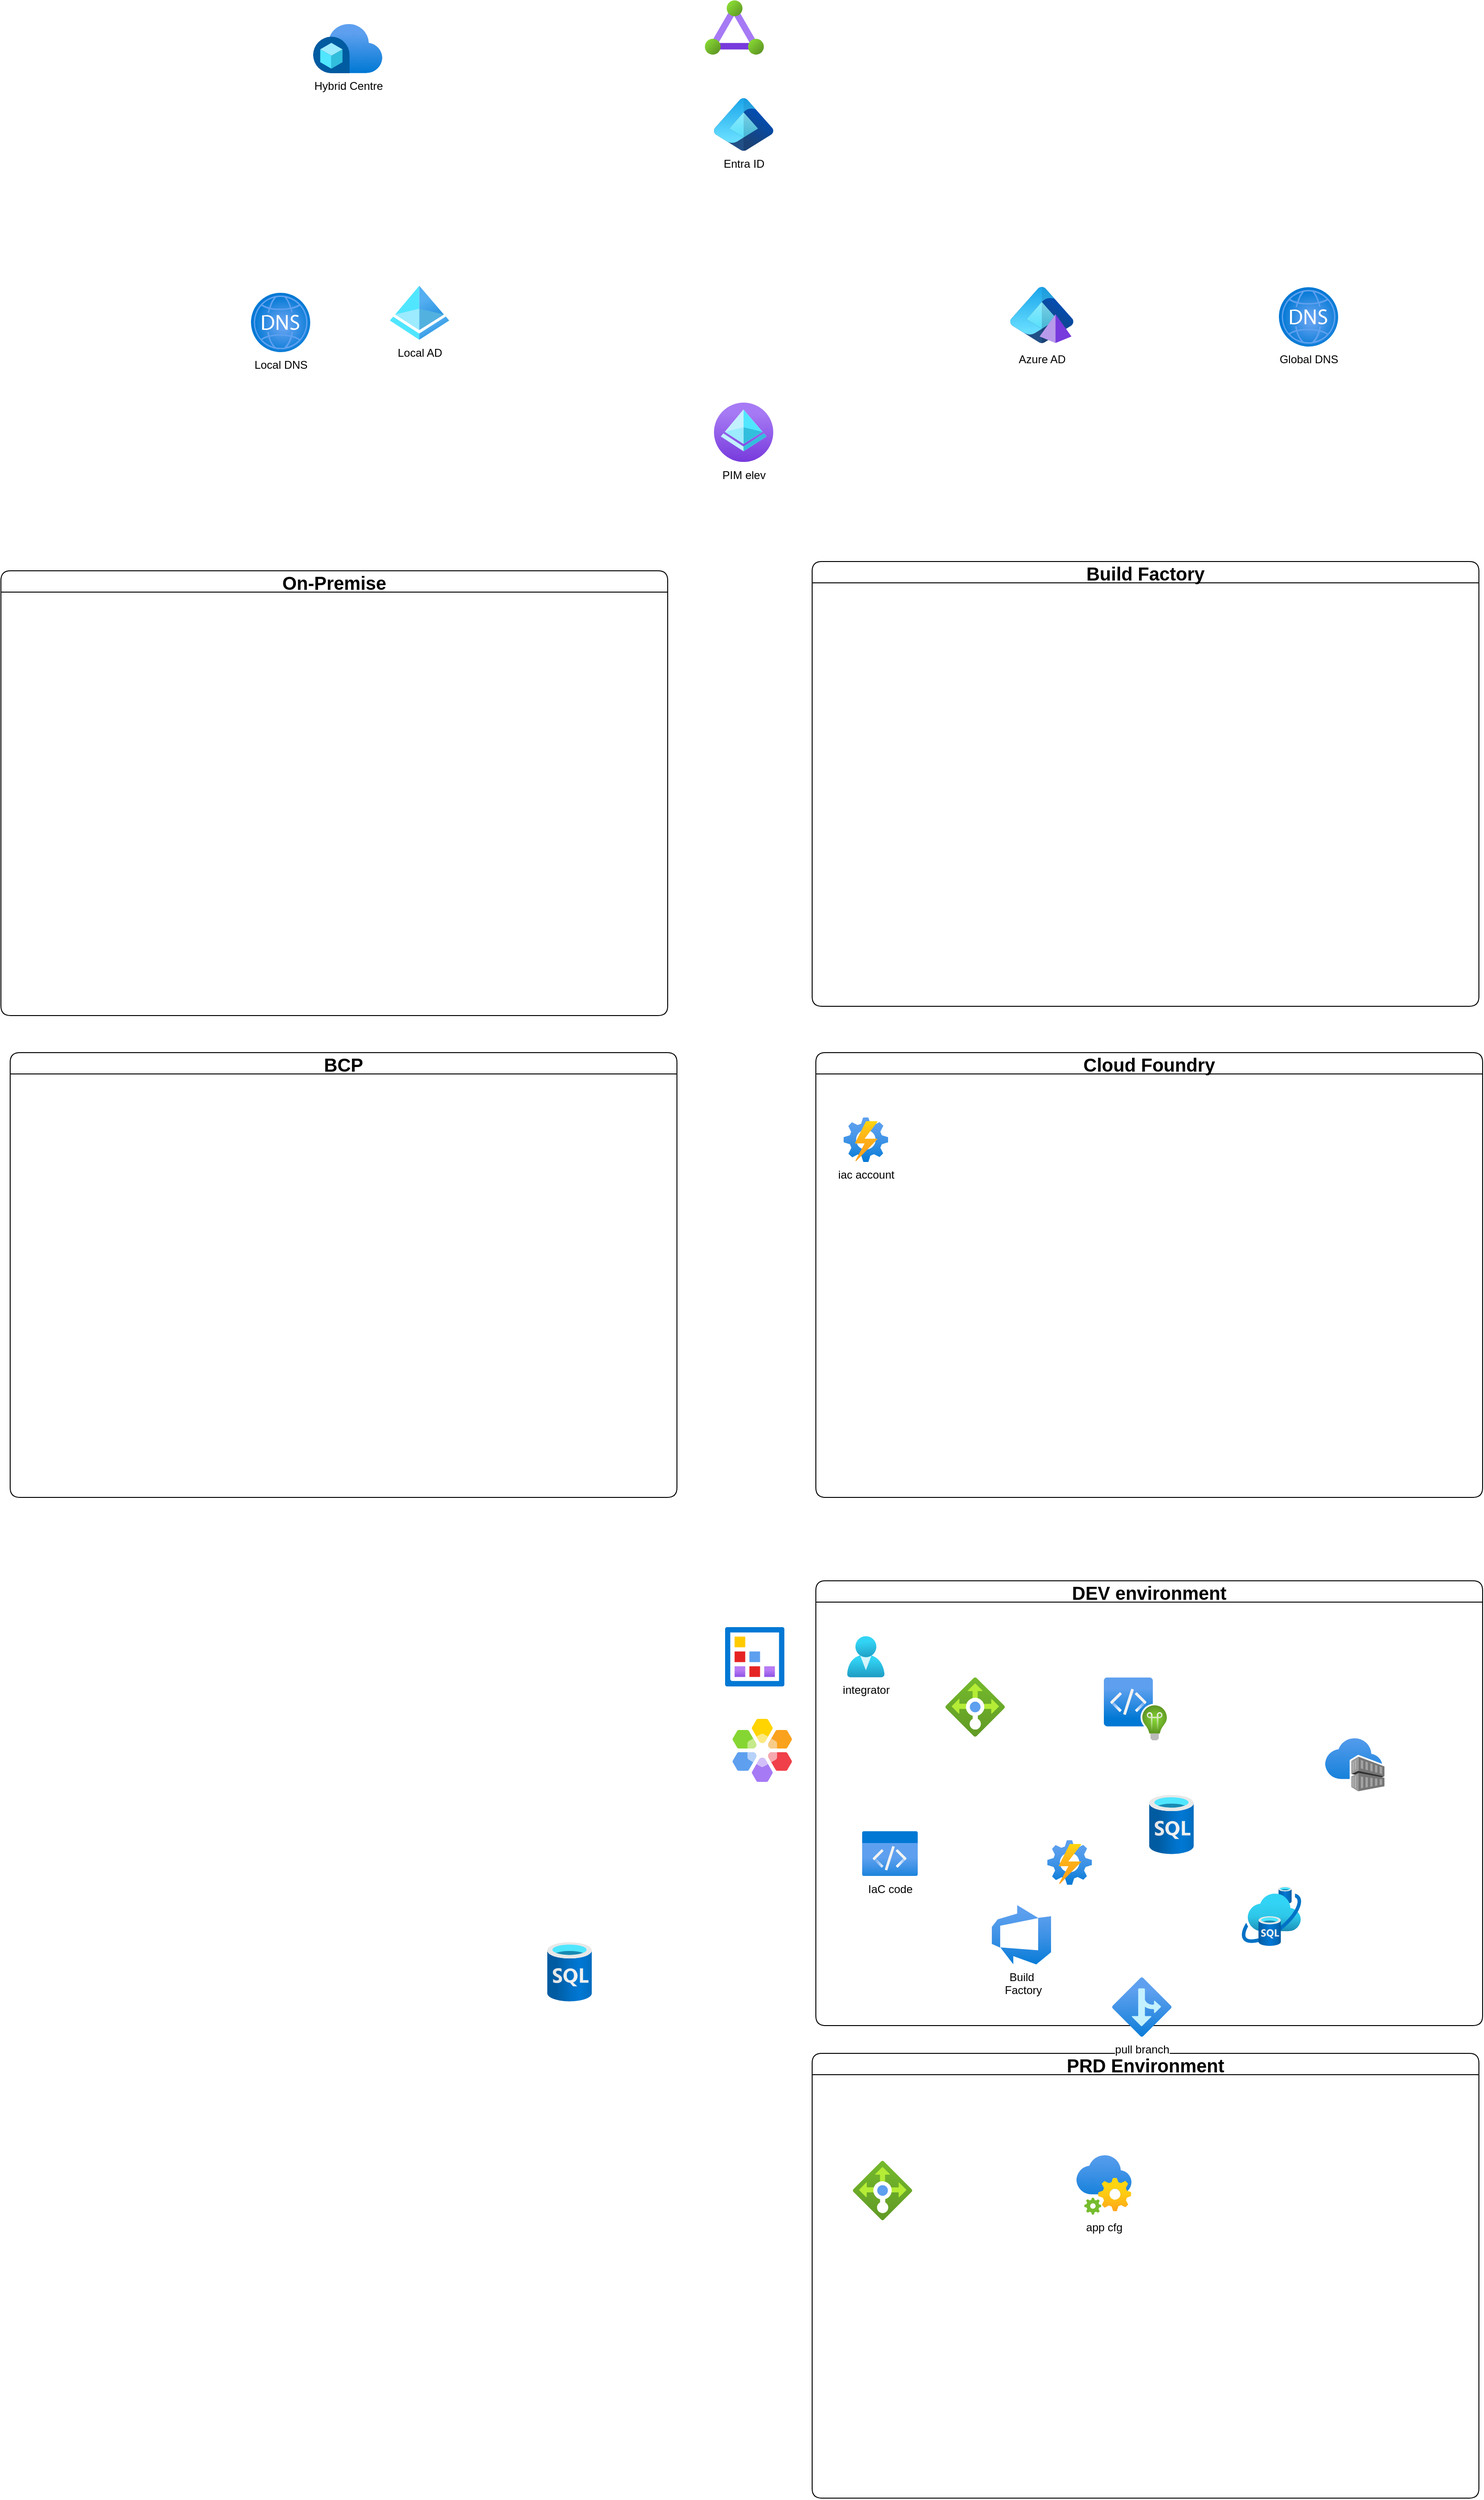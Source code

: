 <mxfile version="28.1.2">
  <diagram name="Page-1" id="2t3ykAZLqID27rIeDFGN">
    <mxGraphModel dx="2147" dy="3043" grid="1" gridSize="10" guides="1" tooltips="1" connect="1" arrows="1" fold="1" page="1" pageScale="1" pageWidth="850" pageHeight="1100" math="0" shadow="0">
      <root>
        <mxCell id="0" />
        <mxCell id="1" parent="0" />
        <mxCell id="gW03NNdpfu4_MF00C8ZI-36" value="PRD Environment" style="swimlane;rounded=1;border-radius=10px;fontSize=20;startSize=23;" vertex="1" parent="1">
          <mxGeometry x="76" y="560" width="720" height="480" as="geometry" />
        </mxCell>
        <mxCell id="gW03NNdpfu4_MF00C8ZI-10" value="app cfg" style="image;aspect=fixed;html=1;points=[];align=center;fontSize=12;image=img/lib/azure2/integration/App_Configuration.svg;rounded=1;" vertex="1" parent="gW03NNdpfu4_MF00C8ZI-36">
          <mxGeometry x="285" y="110" width="60.24" height="64" as="geometry" />
        </mxCell>
        <mxCell id="gW03NNdpfu4_MF00C8ZI-53" value="" style="image;aspect=fixed;html=1;points=[];align=center;fontSize=12;image=img/lib/azure2/networking/Load_Balancers.svg;" vertex="1" parent="gW03NNdpfu4_MF00C8ZI-36">
          <mxGeometry x="44" y="116" width="64" height="64" as="geometry" />
        </mxCell>
        <mxCell id="gW03NNdpfu4_MF00C8ZI-40" value="BCP" style="swimlane;rounded=1;border-radius=10px;fontSize=20;" vertex="1" parent="1">
          <mxGeometry x="-790" y="-520" width="720" height="480" as="geometry" />
        </mxCell>
        <mxCell id="gW03NNdpfu4_MF00C8ZI-30" value="Cloud Foundry" style="swimlane;rounded=1;border-radius=10px;fontSize=20;startSize=23;" vertex="1" parent="1">
          <mxGeometry x="80" y="-520" width="720" height="480" as="geometry" />
        </mxCell>
        <mxCell id="gW03NNdpfu4_MF00C8ZI-24" value="iac account" style="image;aspect=fixed;html=1;points=[];align=center;fontSize=12;image=img/lib/azure2/management_governance/Automation_Accounts.svg;rounded=1;" vertex="1" parent="gW03NNdpfu4_MF00C8ZI-30">
          <mxGeometry x="30" y="70" width="48" height="48" as="geometry" />
        </mxCell>
        <mxCell id="gW03NNdpfu4_MF00C8ZI-35" value="DEV environment" style="swimlane;rounded=1;border-radius=10px;fontSize=20;startSize=23;" vertex="1" parent="1">
          <mxGeometry x="80" y="50" width="720" height="480" as="geometry" />
        </mxCell>
        <mxCell id="gW03NNdpfu4_MF00C8ZI-8" value="integrator" style="image;aspect=fixed;html=1;points=[];align=center;fontSize=12;image=img/lib/azure2/identity/Users.svg;movable=1;resizable=1;rotatable=1;deletable=1;editable=1;locked=0;connectable=1;imageBackground=default;rounded=1;" vertex="1" parent="gW03NNdpfu4_MF00C8ZI-35">
          <mxGeometry x="33.72" y="59.81" width="40.57" height="44.38" as="geometry" />
        </mxCell>
        <mxCell id="gW03NNdpfu4_MF00C8ZI-20" value="" style="image;aspect=fixed;html=1;points=[];align=center;fontSize=12;image=img/lib/azure2/devops/Code_Optimization.svg;rounded=1;" vertex="1" parent="gW03NNdpfu4_MF00C8ZI-35">
          <mxGeometry x="311" y="104.19" width="68" height="68" as="geometry" />
        </mxCell>
        <mxCell id="gW03NNdpfu4_MF00C8ZI-51" value="" style="image;aspect=fixed;html=1;points=[];align=center;fontSize=12;image=img/lib/azure2/networking/Load_Balancers.svg;" vertex="1" parent="gW03NNdpfu4_MF00C8ZI-35">
          <mxGeometry x="140" y="104.19" width="64" height="64" as="geometry" />
        </mxCell>
        <mxCell id="gW03NNdpfu4_MF00C8ZI-4" value="Build&lt;div&gt;&amp;nbsp;Factory&lt;/div&gt;" style="image;aspect=fixed;html=1;points=[];align=center;fontSize=12;image=img/lib/azure2/devops/Azure_DevOps.svg;rounded=1;" vertex="1" parent="1">
          <mxGeometry x="270" y="400" width="64" height="64" as="geometry" />
        </mxCell>
        <mxCell id="gW03NNdpfu4_MF00C8ZI-6" value="IaC code" style="image;aspect=fixed;html=1;points=[];align=center;fontSize=12;image=img/lib/azure2/general/Code.svg;rounded=1;" vertex="1" parent="1">
          <mxGeometry x="130" y="320" width="60" height="48.76" as="geometry" />
        </mxCell>
        <mxCell id="gW03NNdpfu4_MF00C8ZI-7" value="pull branch" style="image;aspect=fixed;html=1;points=[];align=center;fontSize=12;image=img/lib/azure2/general/Branch.svg;rounded=1;" vertex="1" parent="1">
          <mxGeometry x="400" y="478" width="64" height="64" as="geometry" />
        </mxCell>
        <mxCell id="gW03NNdpfu4_MF00C8ZI-11" value="Hybrid Centre" style="image;aspect=fixed;html=1;points=[];align=center;fontSize=12;image=img/lib/azure2/azure_ecosystem/Azure_Hybrid_Center.svg;rounded=1;" vertex="1" parent="1">
          <mxGeometry x="-463" y="-1630" width="75" height="52.94" as="geometry" />
        </mxCell>
        <mxCell id="gW03NNdpfu4_MF00C8ZI-13" value="" style="image;aspect=fixed;html=1;points=[];align=center;fontSize=12;image=img/lib/azure2/containers/Container_Registries.svg;rounded=1;" vertex="1" parent="1">
          <mxGeometry x="630" y="220" width="64" height="57.41" as="geometry" />
        </mxCell>
        <mxCell id="gW03NNdpfu4_MF00C8ZI-14" value="" style="image;aspect=fixed;html=1;points=[];align=center;fontSize=12;image=img/lib/azure2/databases/SQL_Database.svg;rounded=1;" vertex="1" parent="1">
          <mxGeometry x="440" y="281" width="48" height="64" as="geometry" />
        </mxCell>
        <mxCell id="gW03NNdpfu4_MF00C8ZI-15" value="" style="image;aspect=fixed;html=1;points=[];align=center;fontSize=12;image=img/lib/azure2/databases/SQL_Database.svg;rounded=1;" vertex="1" parent="1">
          <mxGeometry x="-210" y="440" width="48" height="64" as="geometry" />
        </mxCell>
        <mxCell id="gW03NNdpfu4_MF00C8ZI-18" value="" style="image;aspect=fixed;html=1;points=[];align=center;fontSize=12;image=img/lib/azure2/databases/Azure_SQL_Edge.svg;rounded=1;" vertex="1" parent="1">
          <mxGeometry x="540" y="380" width="64" height="64" as="geometry" />
        </mxCell>
        <mxCell id="gW03NNdpfu4_MF00C8ZI-23" value="" style="image;aspect=fixed;html=1;points=[];align=center;fontSize=12;image=img/lib/azure2/management_governance/Automation_Accounts.svg;rounded=1;" vertex="1" parent="1">
          <mxGeometry x="330" y="330" width="48" height="48" as="geometry" />
        </mxCell>
        <mxCell id="gW03NNdpfu4_MF00C8ZI-34" value="Build Factory" style="swimlane;rounded=1;border-radius=10px;fontSize=20;" vertex="1" parent="1">
          <mxGeometry x="76" y="-1050" width="720" height="480" as="geometry" />
        </mxCell>
        <mxCell id="gW03NNdpfu4_MF00C8ZI-38" value="On-Premise" style="swimlane;rounded=1;border-radius=10px;fontSize=20;" vertex="1" parent="1">
          <mxGeometry x="-800" y="-1040" width="720" height="480" as="geometry" />
        </mxCell>
        <mxCell id="gW03NNdpfu4_MF00C8ZI-41" value="" style="image;aspect=fixed;html=1;points=[];align=center;fontSize=12;image=img/lib/azure2/integration/Integration_Environments.svg;" vertex="1" parent="1">
          <mxGeometry x="-10" y="199" width="64.24" height="68" as="geometry" />
        </mxCell>
        <mxCell id="gW03NNdpfu4_MF00C8ZI-42" value="" style="image;aspect=fixed;html=1;points=[];align=center;fontSize=12;image=img/lib/azure2/integration/Integration_Accounts.svg;" vertex="1" parent="1">
          <mxGeometry x="-18" y="100" width="64" height="64" as="geometry" />
        </mxCell>
        <mxCell id="gW03NNdpfu4_MF00C8ZI-49" value="" style="image;aspect=fixed;html=1;points=[];align=center;fontSize=12;image=img/lib/azure2/networking/ExpressRoute_Circuits.svg;" vertex="1" parent="1">
          <mxGeometry x="-40" y="-1655.57" width="64" height="58.51" as="geometry" />
        </mxCell>
        <mxCell id="gW03NNdpfu4_MF00C8ZI-50" value="Local DNS" style="image;aspect=fixed;html=1;points=[];align=center;fontSize=12;image=img/lib/azure2/networking/DNS_Zones.svg;" vertex="1" parent="1">
          <mxGeometry x="-530" y="-1340" width="64" height="64" as="geometry" />
        </mxCell>
        <mxCell id="gW03NNdpfu4_MF00C8ZI-60" value="PIM elev" style="image;aspect=fixed;html=1;points=[];align=center;fontSize=12;image=img/lib/azure2/identity/Azure_AD_Privilege_Identity_Management.svg;" vertex="1" parent="1">
          <mxGeometry x="-30" y="-1221.49" width="64" height="64" as="geometry" />
        </mxCell>
        <mxCell id="gW03NNdpfu4_MF00C8ZI-66" value="Local AD" style="image;aspect=fixed;html=1;points=[];align=center;fontSize=12;image=img/lib/azure2/identity/Azure_Active_Directory.svg;" vertex="1" parent="1">
          <mxGeometry x="-380" y="-1347.78" width="64" height="58.51" as="geometry" />
        </mxCell>
        <mxCell id="gW03NNdpfu4_MF00C8ZI-75" value="Azure AD" style="image;aspect=fixed;html=1;points=[];align=center;fontSize=12;image=img/lib/azure2/identity/Entra_Domain_Services.svg;" vertex="1" parent="1">
          <mxGeometry x="290" y="-1350" width="68" height="68" as="geometry" />
        </mxCell>
        <mxCell id="gW03NNdpfu4_MF00C8ZI-77" value="Global DNS" style="image;aspect=fixed;html=1;points=[];align=center;fontSize=12;image=img/lib/azure2/networking/DNS_Zones.svg;" vertex="1" parent="1">
          <mxGeometry x="580" y="-1346" width="64" height="64" as="geometry" />
        </mxCell>
        <mxCell id="gW03NNdpfu4_MF00C8ZI-81" value="Entra ID" style="image;aspect=fixed;html=1;points=[];align=center;fontSize=12;image=img/lib/azure2/other/Entra_Identity.svg;" vertex="1" parent="1">
          <mxGeometry x="-30" y="-1550" width="64" height="56.88" as="geometry" />
        </mxCell>
      </root>
    </mxGraphModel>
  </diagram>
</mxfile>
